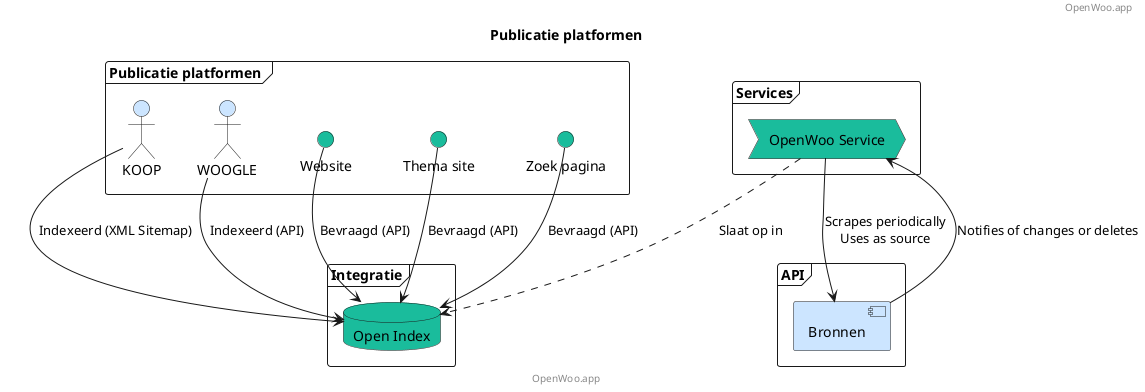 @startuml
title Publicatie platformen
footer: OpenWoo.app
header: OpenWoo.app

' Publicatie platformen (Laag 5 UI)
frame "Publicatie platformen " {
    actor "KOOP"  as KOOP #cce5ff
    actor   "WOOGLE" as WOOGLE #cce5ff
    interface "Website" AS Website #1abc9c
    interface "Thema site" as Themasite #1abc9c
    interface "Zoek pagina" as Searchsite #1abc9c
}

' Services(Laag 4)
frame "Services" {
    process "OpenWoo Service"  as OWS #1abc9c
}

' Integratie (Laag 3)
frame "Integratie" {
    database "Open Index"  as OI #1abc9c
}

' Bronnen (Laag 2)
frame "API" {
    component "Bronnen" as Bronnen  #cce5ff
}

' Relationships
KOOP -down-> OI : Indexeerd (XML Sitemap)
WOOGLE -down-> OI : Indexeerd (API)
Website -down-> OI : Bevraagd (API)
Themasite -down-> OI : Bevraagd (API)
Searchsite -down-> OI : Bevraagd (API)
OWS ..> OI: Slaat op in

OWS -down-> Bronnen : Scrapes periodically\nUses as source

' Notifications
Bronnen -up-> OWS : Notifies of changes or deletes

@enduml